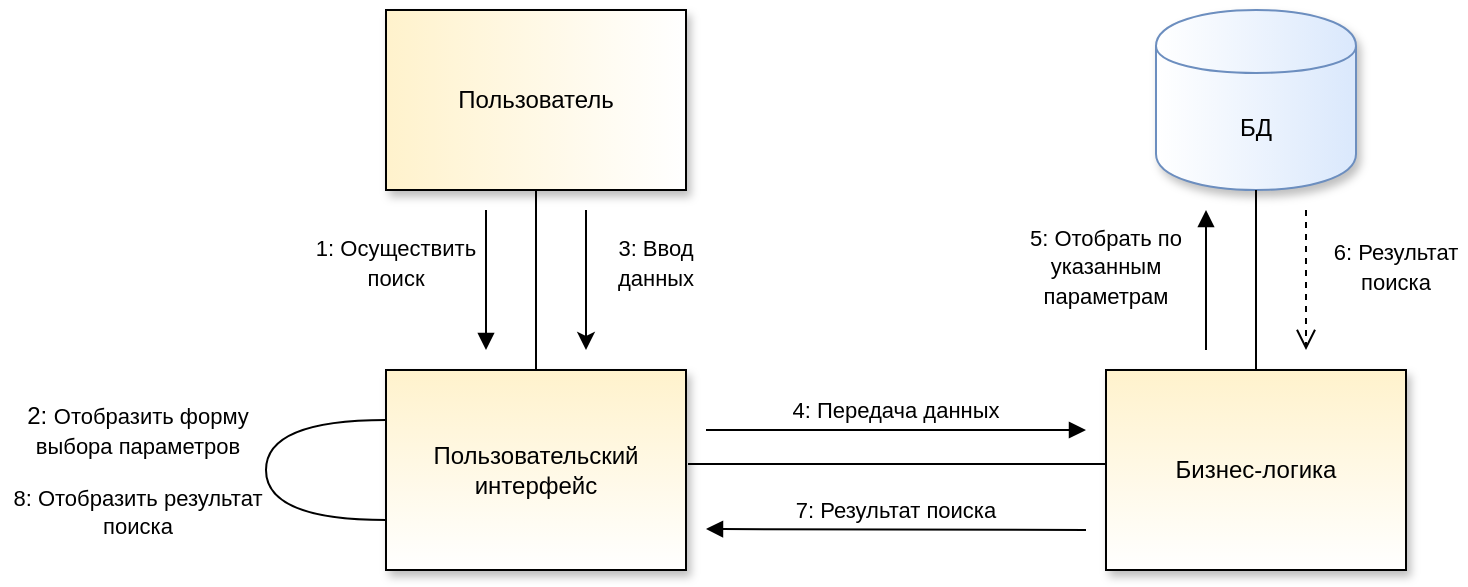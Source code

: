 <mxfile version="13.0.1" type="device" pages="3"><diagram id="72IOFF0NejLvDV7K3ra_" name="Поиск по параметрам"><mxGraphModel dx="599" dy="673" grid="1" gridSize="10" guides="1" tooltips="1" connect="1" arrows="1" fold="1" page="1" pageScale="1" pageWidth="827" pageHeight="1169" math="0" shadow="0"><root><mxCell id="oRupf5zxHdLSNO6nOnYU-0"/><mxCell id="oRupf5zxHdLSNO6nOnYU-1" parent="oRupf5zxHdLSNO6nOnYU-0"/><mxCell id="_8zS0G_CQdhDsh2uq_Cv-0" value="Пользователь" style="rounded=0;whiteSpace=wrap;html=1;fillColor=#fff2cc;strokeColor=#000000;gradientColor=#ffffff;gradientDirection=east;shadow=1;" parent="oRupf5zxHdLSNO6nOnYU-1" vertex="1"><mxGeometry x="199" y="30" width="150" height="90" as="geometry"/></mxCell><mxCell id="_8zS0G_CQdhDsh2uq_Cv-1" value="Пользовательский интерфейс" style="rounded=0;whiteSpace=wrap;html=1;fillColor=#fff2cc;strokeColor=#000000;gradientColor=#ffffff;shadow=1;" parent="oRupf5zxHdLSNO6nOnYU-1" vertex="1"><mxGeometry x="199" y="210" width="150" height="100" as="geometry"/></mxCell><mxCell id="_8zS0G_CQdhDsh2uq_Cv-2" value="Бизнес-логика" style="rounded=0;whiteSpace=wrap;html=1;fillColor=#fff2cc;strokeColor=#000000;gradientColor=#ffffff;shadow=1;" parent="oRupf5zxHdLSNO6nOnYU-1" vertex="1"><mxGeometry x="559" y="210" width="150" height="100" as="geometry"/></mxCell><mxCell id="_8zS0G_CQdhDsh2uq_Cv-3" value="&lt;font style=&quot;font-size: 11px&quot;&gt;1: Осуществить поиск&lt;/font&gt;" style="text;html=1;strokeColor=none;fillColor=none;align=center;verticalAlign=middle;whiteSpace=wrap;rounded=0;" parent="oRupf5zxHdLSNO6nOnYU-1" vertex="1"><mxGeometry x="159" y="148.5" width="90" height="15" as="geometry"/></mxCell><mxCell id="_8zS0G_CQdhDsh2uq_Cv-5" value="&lt;font style=&quot;font-size: 11px&quot;&gt;3: Ввод данных&lt;/font&gt;" style="text;html=1;strokeColor=none;fillColor=none;align=center;verticalAlign=middle;whiteSpace=wrap;rounded=0;" parent="oRupf5zxHdLSNO6nOnYU-1" vertex="1"><mxGeometry x="309" y="148.5" width="50" height="15" as="geometry"/></mxCell><mxCell id="_8zS0G_CQdhDsh2uq_Cv-6" value="БД" style="shape=cylinder;whiteSpace=wrap;html=1;boundedLbl=1;backgroundOutline=1;fillColor=#dae8fc;strokeColor=#6c8ebf;gradientDirection=west;gradientColor=#ffffff;shadow=1;" parent="oRupf5zxHdLSNO6nOnYU-1" vertex="1"><mxGeometry x="584" y="30" width="100" height="90" as="geometry"/></mxCell><mxCell id="_8zS0G_CQdhDsh2uq_Cv-7" value="" style="endArrow=none;html=1;entryX=0.5;entryY=1;entryDx=0;entryDy=0;exitX=0.5;exitY=0;exitDx=0;exitDy=0;" parent="oRupf5zxHdLSNO6nOnYU-1" source="_8zS0G_CQdhDsh2uq_Cv-1" target="_8zS0G_CQdhDsh2uq_Cv-0" edge="1"><mxGeometry width="50" height="50" relative="1" as="geometry"><mxPoint x="249" y="170" as="sourcePoint"/><mxPoint x="299" y="120" as="targetPoint"/></mxGeometry></mxCell><mxCell id="_8zS0G_CQdhDsh2uq_Cv-8" value="" style="endArrow=none;html=1;" parent="oRupf5zxHdLSNO6nOnYU-1" edge="1"><mxGeometry width="50" height="50" relative="1" as="geometry"><mxPoint x="350" y="257" as="sourcePoint"/><mxPoint x="559" y="257" as="targetPoint"/></mxGeometry></mxCell><mxCell id="_8zS0G_CQdhDsh2uq_Cv-9" value="" style="endArrow=none;html=1;entryX=0.5;entryY=1;entryDx=0;entryDy=0;exitX=0.5;exitY=0;exitDx=0;exitDy=0;" parent="oRupf5zxHdLSNO6nOnYU-1" source="_8zS0G_CQdhDsh2uq_Cv-2" target="_8zS0G_CQdhDsh2uq_Cv-6" edge="1"><mxGeometry width="50" height="50" relative="1" as="geometry"><mxPoint x="579" y="210" as="sourcePoint"/><mxPoint x="629" y="160" as="targetPoint"/></mxGeometry></mxCell><mxCell id="_8zS0G_CQdhDsh2uq_Cv-10" value="" style="html=1;verticalAlign=bottom;endArrow=block;" parent="oRupf5zxHdLSNO6nOnYU-1" edge="1"><mxGeometry width="80" relative="1" as="geometry"><mxPoint x="249" y="130" as="sourcePoint"/><mxPoint x="249" y="200" as="targetPoint"/></mxGeometry></mxCell><mxCell id="_8zS0G_CQdhDsh2uq_Cv-14" value="" style="endArrow=classic;html=1;" parent="oRupf5zxHdLSNO6nOnYU-1" edge="1"><mxGeometry width="50" height="50" relative="1" as="geometry"><mxPoint x="299" y="130" as="sourcePoint"/><mxPoint x="299" y="200" as="targetPoint"/></mxGeometry></mxCell><mxCell id="_8zS0G_CQdhDsh2uq_Cv-15" value="" style="html=1;verticalAlign=bottom;endArrow=block;" parent="oRupf5zxHdLSNO6nOnYU-1" edge="1"><mxGeometry width="80" relative="1" as="geometry"><mxPoint x="359" y="240" as="sourcePoint"/><mxPoint x="549" y="240" as="targetPoint"/></mxGeometry></mxCell><mxCell id="_8zS0G_CQdhDsh2uq_Cv-16" value="" style="html=1;verticalAlign=bottom;endArrow=block;" parent="oRupf5zxHdLSNO6nOnYU-1" edge="1"><mxGeometry width="80" relative="1" as="geometry"><mxPoint x="609" y="200" as="sourcePoint"/><mxPoint x="609" y="130" as="targetPoint"/></mxGeometry></mxCell><mxCell id="_8zS0G_CQdhDsh2uq_Cv-17" value="" style="html=1;verticalAlign=bottom;endArrow=open;dashed=1;endSize=8;" parent="oRupf5zxHdLSNO6nOnYU-1" edge="1"><mxGeometry relative="1" as="geometry"><mxPoint x="659" y="130" as="sourcePoint"/><mxPoint x="659" y="200" as="targetPoint"/></mxGeometry></mxCell><mxCell id="_8zS0G_CQdhDsh2uq_Cv-18" value="&lt;font style=&quot;font-size: 11px&quot;&gt;4: Передача данных&lt;/font&gt;" style="text;html=1;strokeColor=none;fillColor=none;align=center;verticalAlign=middle;whiteSpace=wrap;rounded=0;" parent="oRupf5zxHdLSNO6nOnYU-1" vertex="1"><mxGeometry x="389" y="220" width="130" height="20" as="geometry"/></mxCell><mxCell id="_8zS0G_CQdhDsh2uq_Cv-19" value="&lt;span style=&quot;font-size: 11px&quot;&gt;7: Результат поиска&lt;/span&gt;" style="text;html=1;strokeColor=none;fillColor=none;align=center;verticalAlign=middle;whiteSpace=wrap;rounded=0;" parent="oRupf5zxHdLSNO6nOnYU-1" vertex="1"><mxGeometry x="389" y="270" width="130" height="20" as="geometry"/></mxCell><mxCell id="_8zS0G_CQdhDsh2uq_Cv-20" value="&lt;font style=&quot;font-size: 11px&quot;&gt;5: Отобрать по указанным параметрам&lt;/font&gt;" style="text;html=1;strokeColor=none;fillColor=none;align=center;verticalAlign=middle;whiteSpace=wrap;rounded=0;" parent="oRupf5zxHdLSNO6nOnYU-1" vertex="1"><mxGeometry x="519" y="150" width="80" height="15" as="geometry"/></mxCell><mxCell id="_8zS0G_CQdhDsh2uq_Cv-21" value="&lt;font style=&quot;font-size: 11px&quot;&gt;6: Результат поиска&lt;/font&gt;" style="text;html=1;strokeColor=none;fillColor=none;align=center;verticalAlign=middle;whiteSpace=wrap;rounded=0;" parent="oRupf5zxHdLSNO6nOnYU-1" vertex="1"><mxGeometry x="669" y="150" width="70" height="15" as="geometry"/></mxCell><mxCell id="_8zS0G_CQdhDsh2uq_Cv-22" value="" style="html=1;verticalAlign=bottom;endArrow=block;" parent="oRupf5zxHdLSNO6nOnYU-1" edge="1"><mxGeometry width="80" relative="1" as="geometry"><mxPoint x="549" y="290" as="sourcePoint"/><mxPoint x="359" y="289.5" as="targetPoint"/></mxGeometry></mxCell><mxCell id="jFfzUYpdQ8NyLiutuPOz-0" value="" style="html=1;verticalAlign=bottom;endArrow=none;exitX=0;exitY=0.75;exitDx=0;exitDy=0;edgeStyle=orthogonalEdgeStyle;curved=1;endFill=0;entryX=0;entryY=0.25;entryDx=0;entryDy=0;" edge="1" parent="oRupf5zxHdLSNO6nOnYU-1" source="_8zS0G_CQdhDsh2uq_Cv-1" target="_8zS0G_CQdhDsh2uq_Cv-1"><mxGeometry width="80" relative="1" as="geometry"><mxPoint x="229" y="335" as="sourcePoint"/><mxPoint x="229" y="380" as="targetPoint"/><Array as="points"><mxPoint x="139" y="285"/><mxPoint x="139" y="235"/></Array></mxGeometry></mxCell><mxCell id="jFfzUYpdQ8NyLiutuPOz-8" value="2:&amp;nbsp;&lt;span style=&quot;font-size: 11px&quot;&gt;Отобразить форму&lt;/span&gt;&lt;br style=&quot;font-size: 11px&quot;&gt;&lt;span style=&quot;font-size: 11px&quot;&gt;выбора параметров&lt;/span&gt;" style="text;html=1;strokeColor=none;fillColor=none;align=center;verticalAlign=middle;whiteSpace=wrap;rounded=0;shadow=1;comic=0;opacity=10;" vertex="1" parent="oRupf5zxHdLSNO6nOnYU-1"><mxGeometry x="10" y="230" width="130" height="20" as="geometry"/></mxCell><mxCell id="jFfzUYpdQ8NyLiutuPOz-9" value="&lt;font style=&quot;font-size: 11px&quot;&gt;&lt;span style=&quot;font-family: &amp;#34;helvetica&amp;#34; ; font-style: normal ; font-weight: 400 ; letter-spacing: normal ; text-indent: 0px ; text-transform: none ; word-spacing: 0px ; float: none ; display: inline&quot;&gt;8: Отобразить результат&lt;/span&gt;&lt;br style=&quot;font-family: &amp;#34;helvetica&amp;#34; ; font-style: normal ; font-weight: 400 ; letter-spacing: normal ; text-indent: 0px ; text-transform: none ; word-spacing: 0px&quot;&gt;&lt;span style=&quot;font-family: &amp;#34;helvetica&amp;#34; ; font-style: normal ; font-weight: 400 ; letter-spacing: normal ; text-indent: 0px ; text-transform: none ; word-spacing: 0px ; float: none ; display: inline&quot;&gt;поиска&lt;/span&gt;&lt;/font&gt;" style="text;whiteSpace=wrap;html=1;align=center;" vertex="1" parent="oRupf5zxHdLSNO6nOnYU-1"><mxGeometry x="10" y="260" width="130" height="30" as="geometry"/></mxCell></root></mxGraphModel></diagram><diagram id="yj7k3quIt9p7TGAEMJ_3" name="Изменение личного кабинета"><mxGraphModel dx="509" dy="572" grid="1" gridSize="10" guides="1" tooltips="1" connect="1" arrows="1" fold="1" page="1" pageScale="1" pageWidth="827" pageHeight="1169" math="0" shadow="0"><root><mxCell id="CSkYdxuJJmS7u0TLwsAY-0"/><mxCell id="CSkYdxuJJmS7u0TLwsAY-1" parent="CSkYdxuJJmS7u0TLwsAY-0"/><mxCell id="5WTScWzTpFmffS3YaF3C-0" value="Пользователь" style="rounded=0;whiteSpace=wrap;html=1;fillColor=#fff2cc;strokeColor=#000000;gradientColor=#ffffff;gradientDirection=east;shadow=1;" vertex="1" parent="CSkYdxuJJmS7u0TLwsAY-1"><mxGeometry x="208" y="30" width="150" height="90" as="geometry"/></mxCell><mxCell id="5WTScWzTpFmffS3YaF3C-1" value="Пользовательский интерфейс" style="rounded=0;whiteSpace=wrap;html=1;fillColor=#fff2cc;strokeColor=#000000;gradientColor=#ffffff;shadow=1;" vertex="1" parent="CSkYdxuJJmS7u0TLwsAY-1"><mxGeometry x="208" y="210" width="150" height="100" as="geometry"/></mxCell><mxCell id="5WTScWzTpFmffS3YaF3C-2" value="Бизнес-логика" style="rounded=0;whiteSpace=wrap;html=1;fillColor=#fff2cc;strokeColor=#000000;gradientColor=#ffffff;shadow=1;" vertex="1" parent="CSkYdxuJJmS7u0TLwsAY-1"><mxGeometry x="568" y="210" width="150" height="100" as="geometry"/></mxCell><mxCell id="5WTScWzTpFmffS3YaF3C-4" value="&lt;font style=&quot;font-size: 11px&quot;&gt;1: Ввод данных&lt;/font&gt;" style="text;html=1;strokeColor=none;fillColor=none;align=center;verticalAlign=middle;whiteSpace=wrap;rounded=0;" vertex="1" parent="CSkYdxuJJmS7u0TLwsAY-1"><mxGeometry x="318" y="148.5" width="50" height="15" as="geometry"/></mxCell><mxCell id="5WTScWzTpFmffS3YaF3C-5" value="БД" style="shape=cylinder;whiteSpace=wrap;html=1;boundedLbl=1;backgroundOutline=1;fillColor=#dae8fc;strokeColor=#6c8ebf;gradientDirection=west;gradientColor=#ffffff;shadow=1;" vertex="1" parent="CSkYdxuJJmS7u0TLwsAY-1"><mxGeometry x="593" y="30" width="100" height="90" as="geometry"/></mxCell><mxCell id="5WTScWzTpFmffS3YaF3C-6" value="" style="endArrow=none;html=1;entryX=0.5;entryY=1;entryDx=0;entryDy=0;exitX=0.5;exitY=0;exitDx=0;exitDy=0;" edge="1" parent="CSkYdxuJJmS7u0TLwsAY-1" source="5WTScWzTpFmffS3YaF3C-1" target="5WTScWzTpFmffS3YaF3C-0"><mxGeometry width="50" height="50" relative="1" as="geometry"><mxPoint x="258" y="170" as="sourcePoint"/><mxPoint x="308" y="120" as="targetPoint"/></mxGeometry></mxCell><mxCell id="5WTScWzTpFmffS3YaF3C-7" value="" style="endArrow=none;html=1;" edge="1" parent="CSkYdxuJJmS7u0TLwsAY-1"><mxGeometry width="50" height="50" relative="1" as="geometry"><mxPoint x="359" y="257" as="sourcePoint"/><mxPoint x="568" y="257" as="targetPoint"/></mxGeometry></mxCell><mxCell id="5WTScWzTpFmffS3YaF3C-8" value="" style="endArrow=none;html=1;entryX=0.5;entryY=1;entryDx=0;entryDy=0;exitX=0.5;exitY=0;exitDx=0;exitDy=0;" edge="1" parent="CSkYdxuJJmS7u0TLwsAY-1" source="5WTScWzTpFmffS3YaF3C-2" target="5WTScWzTpFmffS3YaF3C-5"><mxGeometry width="50" height="50" relative="1" as="geometry"><mxPoint x="588" y="210" as="sourcePoint"/><mxPoint x="638" y="160" as="targetPoint"/></mxGeometry></mxCell><mxCell id="5WTScWzTpFmffS3YaF3C-10" value="" style="endArrow=classic;html=1;" edge="1" parent="CSkYdxuJJmS7u0TLwsAY-1"><mxGeometry width="50" height="50" relative="1" as="geometry"><mxPoint x="308" y="130" as="sourcePoint"/><mxPoint x="308" y="200" as="targetPoint"/></mxGeometry></mxCell><mxCell id="5WTScWzTpFmffS3YaF3C-11" value="" style="html=1;verticalAlign=bottom;endArrow=block;" edge="1" parent="CSkYdxuJJmS7u0TLwsAY-1"><mxGeometry width="80" relative="1" as="geometry"><mxPoint x="368" y="240" as="sourcePoint"/><mxPoint x="558" y="240" as="targetPoint"/></mxGeometry></mxCell><mxCell id="5WTScWzTpFmffS3YaF3C-12" value="" style="html=1;verticalAlign=bottom;endArrow=block;" edge="1" parent="CSkYdxuJJmS7u0TLwsAY-1"><mxGeometry width="80" relative="1" as="geometry"><mxPoint x="618" y="200" as="sourcePoint"/><mxPoint x="618" y="130" as="targetPoint"/></mxGeometry></mxCell><mxCell id="5WTScWzTpFmffS3YaF3C-13" value="" style="html=1;verticalAlign=bottom;endArrow=open;dashed=1;endSize=8;" edge="1" parent="CSkYdxuJJmS7u0TLwsAY-1"><mxGeometry relative="1" as="geometry"><mxPoint x="668" y="130" as="sourcePoint"/><mxPoint x="668" y="200" as="targetPoint"/></mxGeometry></mxCell><mxCell id="5WTScWzTpFmffS3YaF3C-14" value="&lt;font style=&quot;font-size: 11px&quot;&gt;2: Передача данных&lt;/font&gt;" style="text;html=1;strokeColor=none;fillColor=none;align=center;verticalAlign=middle;whiteSpace=wrap;rounded=0;" vertex="1" parent="CSkYdxuJJmS7u0TLwsAY-1"><mxGeometry x="398" y="220" width="130" height="20" as="geometry"/></mxCell><mxCell id="5WTScWzTpFmffS3YaF3C-15" value="&lt;span style=&quot;font-size: 11px&quot;&gt;5: Данные не добавлены&lt;/span&gt;" style="text;html=1;strokeColor=none;fillColor=none;align=center;verticalAlign=middle;whiteSpace=wrap;rounded=0;" vertex="1" parent="CSkYdxuJJmS7u0TLwsAY-1"><mxGeometry x="390" y="270" width="162" height="20" as="geometry"/></mxCell><mxCell id="5WTScWzTpFmffS3YaF3C-16" value="&lt;font style=&quot;font-size: 11px&quot;&gt;3: Записать изменения&lt;/font&gt;" style="text;html=1;strokeColor=none;fillColor=none;align=center;verticalAlign=middle;whiteSpace=wrap;rounded=0;" vertex="1" parent="CSkYdxuJJmS7u0TLwsAY-1"><mxGeometry x="528" y="150" width="80" height="15" as="geometry"/></mxCell><mxCell id="5WTScWzTpFmffS3YaF3C-17" value="&lt;font style=&quot;font-size: 11px&quot;&gt;4:&amp;nbsp;&lt;/font&gt;&lt;span style=&quot;font-size: 11px&quot;&gt;Данные не добавлены&lt;/span&gt;" style="text;html=1;strokeColor=none;fillColor=none;align=center;verticalAlign=middle;whiteSpace=wrap;rounded=0;" vertex="1" parent="CSkYdxuJJmS7u0TLwsAY-1"><mxGeometry x="678" y="150" width="72" height="15" as="geometry"/></mxCell><mxCell id="5WTScWzTpFmffS3YaF3C-18" value="" style="html=1;verticalAlign=bottom;endArrow=block;" edge="1" parent="CSkYdxuJJmS7u0TLwsAY-1"><mxGeometry width="80" relative="1" as="geometry"><mxPoint x="558" y="290" as="sourcePoint"/><mxPoint x="368" y="289.5" as="targetPoint"/></mxGeometry></mxCell><mxCell id="5WTScWzTpFmffS3YaF3C-19" value="" style="html=1;verticalAlign=bottom;endArrow=none;exitX=0;exitY=0.75;exitDx=0;exitDy=0;edgeStyle=orthogonalEdgeStyle;curved=1;endFill=0;entryX=0;entryY=0.25;entryDx=0;entryDy=0;" edge="1" parent="CSkYdxuJJmS7u0TLwsAY-1" source="5WTScWzTpFmffS3YaF3C-1" target="5WTScWzTpFmffS3YaF3C-1"><mxGeometry width="80" relative="1" as="geometry"><mxPoint x="238" y="335" as="sourcePoint"/><mxPoint x="238" y="380" as="targetPoint"/><Array as="points"><mxPoint x="148" y="285"/><mxPoint x="148" y="235"/></Array></mxGeometry></mxCell><mxCell id="5WTScWzTpFmffS3YaF3C-24" value="6:&amp;nbsp;&lt;span style=&quot;font-size: 11px&quot;&gt;Отобразить сообщение об ошибке&lt;/span&gt;" style="text;html=1;strokeColor=none;fillColor=none;align=center;verticalAlign=middle;whiteSpace=wrap;rounded=0;shadow=1;comic=0;opacity=10;" vertex="1" parent="CSkYdxuJJmS7u0TLwsAY-1"><mxGeometry x="20" y="250" width="130" height="20" as="geometry"/></mxCell></root></mxGraphModel></diagram><diagram id="NG-QWZS2H44OJLBMp3hR" name="Вход"><mxGraphModel dx="509" dy="572" grid="0" gridSize="10" guides="1" tooltips="1" connect="1" arrows="1" fold="1" page="1" pageScale="1" pageWidth="827" pageHeight="1169" math="0" shadow="0"><root><mxCell id="xV-0fxxD1e4UXjZzE1mq-0"/><mxCell id="xV-0fxxD1e4UXjZzE1mq-1" parent="xV-0fxxD1e4UXjZzE1mq-0"/><mxCell id="1sgab1kPkLNGIWBM2-sG-0" value="Пользователь" style="rounded=0;whiteSpace=wrap;html=1;fillColor=#fff2cc;strokeColor=#000000;gradientColor=#ffffff;gradientDirection=east;shadow=1;" vertex="1" parent="xV-0fxxD1e4UXjZzE1mq-1"><mxGeometry x="207" y="39" width="150" height="90" as="geometry"/></mxCell><mxCell id="1sgab1kPkLNGIWBM2-sG-1" value="Пользовательский интерфейс" style="rounded=0;whiteSpace=wrap;html=1;fillColor=#fff2cc;strokeColor=#000000;gradientColor=#ffffff;shadow=1;" vertex="1" parent="xV-0fxxD1e4UXjZzE1mq-1"><mxGeometry x="207" y="219" width="150" height="100" as="geometry"/></mxCell><mxCell id="1sgab1kPkLNGIWBM2-sG-2" value="Бизнес-логика" style="rounded=0;whiteSpace=wrap;html=1;fillColor=#fff2cc;strokeColor=#000000;gradientColor=#ffffff;shadow=1;" vertex="1" parent="xV-0fxxD1e4UXjZzE1mq-1"><mxGeometry x="567" y="219" width="150" height="100" as="geometry"/></mxCell><mxCell id="1sgab1kPkLNGIWBM2-sG-3" value="&lt;font style=&quot;font-size: 11px&quot;&gt;3: Ввод данных&lt;/font&gt;" style="text;html=1;strokeColor=none;fillColor=none;align=center;verticalAlign=middle;whiteSpace=wrap;rounded=0;" vertex="1" parent="xV-0fxxD1e4UXjZzE1mq-1"><mxGeometry x="317" y="174" width="90" height="15" as="geometry"/></mxCell><mxCell id="1sgab1kPkLNGIWBM2-sG-4" value="БД" style="shape=cylinder;whiteSpace=wrap;html=1;boundedLbl=1;backgroundOutline=1;fillColor=#dae8fc;strokeColor=#6c8ebf;gradientDirection=west;gradientColor=#ffffff;shadow=1;" vertex="1" parent="xV-0fxxD1e4UXjZzE1mq-1"><mxGeometry x="592" y="39" width="100" height="90" as="geometry"/></mxCell><mxCell id="1sgab1kPkLNGIWBM2-sG-5" value="" style="endArrow=none;html=1;entryX=0.5;entryY=1;entryDx=0;entryDy=0;exitX=0.5;exitY=0;exitDx=0;exitDy=0;" edge="1" parent="xV-0fxxD1e4UXjZzE1mq-1" source="1sgab1kPkLNGIWBM2-sG-1" target="1sgab1kPkLNGIWBM2-sG-0"><mxGeometry width="50" height="50" relative="1" as="geometry"><mxPoint x="257" y="179" as="sourcePoint"/><mxPoint x="307" y="129" as="targetPoint"/></mxGeometry></mxCell><mxCell id="1sgab1kPkLNGIWBM2-sG-6" value="" style="endArrow=none;html=1;" edge="1" parent="xV-0fxxD1e4UXjZzE1mq-1"><mxGeometry width="50" height="50" relative="1" as="geometry"><mxPoint x="358" y="266" as="sourcePoint"/><mxPoint x="567" y="266" as="targetPoint"/></mxGeometry></mxCell><mxCell id="1sgab1kPkLNGIWBM2-sG-7" value="" style="endArrow=none;html=1;entryX=0.5;entryY=1;entryDx=0;entryDy=0;exitX=0.5;exitY=0;exitDx=0;exitDy=0;" edge="1" parent="xV-0fxxD1e4UXjZzE1mq-1" source="1sgab1kPkLNGIWBM2-sG-2" target="1sgab1kPkLNGIWBM2-sG-4"><mxGeometry width="50" height="50" relative="1" as="geometry"><mxPoint x="587" y="219" as="sourcePoint"/><mxPoint x="637" y="169" as="targetPoint"/></mxGeometry></mxCell><mxCell id="1sgab1kPkLNGIWBM2-sG-8" value="" style="endArrow=classic;html=1;" edge="1" parent="xV-0fxxD1e4UXjZzE1mq-1"><mxGeometry width="50" height="50" relative="1" as="geometry"><mxPoint x="307" y="139" as="sourcePoint"/><mxPoint x="307" y="209" as="targetPoint"/></mxGeometry></mxCell><mxCell id="1sgab1kPkLNGIWBM2-sG-9" value="" style="html=1;verticalAlign=bottom;endArrow=block;" edge="1" parent="xV-0fxxD1e4UXjZzE1mq-1"><mxGeometry width="80" relative="1" as="geometry"><mxPoint x="367" y="249" as="sourcePoint"/><mxPoint x="557" y="249" as="targetPoint"/></mxGeometry></mxCell><mxCell id="1sgab1kPkLNGIWBM2-sG-10" value="" style="html=1;verticalAlign=bottom;endArrow=block;" edge="1" parent="xV-0fxxD1e4UXjZzE1mq-1"><mxGeometry width="80" relative="1" as="geometry"><mxPoint x="617" y="209" as="sourcePoint"/><mxPoint x="617" y="139" as="targetPoint"/></mxGeometry></mxCell><mxCell id="1sgab1kPkLNGIWBM2-sG-11" value="" style="html=1;verticalAlign=bottom;endArrow=open;dashed=1;endSize=8;" edge="1" parent="xV-0fxxD1e4UXjZzE1mq-1"><mxGeometry relative="1" as="geometry"><mxPoint x="667" y="139" as="sourcePoint"/><mxPoint x="667" y="209" as="targetPoint"/></mxGeometry></mxCell><mxCell id="1sgab1kPkLNGIWBM2-sG-12" value="&lt;font style=&quot;font-size: 11px&quot;&gt;4: Передача данных&lt;/font&gt;" style="text;html=1;strokeColor=none;fillColor=none;align=center;verticalAlign=middle;whiteSpace=wrap;rounded=0;" vertex="1" parent="xV-0fxxD1e4UXjZzE1mq-1"><mxGeometry x="397" y="229" width="130" height="20" as="geometry"/></mxCell><mxCell id="1sgab1kPkLNGIWBM2-sG-13" value="&lt;span style=&quot;font-size: 11px&quot;&gt;7: Ответ от БД&lt;/span&gt;" style="text;html=1;strokeColor=none;fillColor=none;align=center;verticalAlign=middle;whiteSpace=wrap;rounded=0;" vertex="1" parent="xV-0fxxD1e4UXjZzE1mq-1"><mxGeometry x="377" y="279" width="162" height="20" as="geometry"/></mxCell><mxCell id="1sgab1kPkLNGIWBM2-sG-14" value="&lt;font style=&quot;font-size: 11px&quot;&gt;5: Проверить данные&lt;/font&gt;" style="text;html=1;strokeColor=none;fillColor=none;align=center;verticalAlign=middle;whiteSpace=wrap;rounded=0;" vertex="1" parent="xV-0fxxD1e4UXjZzE1mq-1"><mxGeometry x="527" y="159" width="80" height="15" as="geometry"/></mxCell><mxCell id="1sgab1kPkLNGIWBM2-sG-15" value="&lt;font style=&quot;font-size: 11px&quot;&gt;6:&amp;nbsp;&lt;/font&gt;&lt;span style=&quot;font-size: 11px&quot;&gt;Ответ&amp;nbsp;&lt;/span&gt;" style="text;html=1;strokeColor=none;fillColor=none;align=center;verticalAlign=middle;whiteSpace=wrap;rounded=0;" vertex="1" parent="xV-0fxxD1e4UXjZzE1mq-1"><mxGeometry x="667" y="159" width="70" height="15" as="geometry"/></mxCell><mxCell id="1sgab1kPkLNGIWBM2-sG-16" value="" style="html=1;verticalAlign=bottom;endArrow=block;" edge="1" parent="xV-0fxxD1e4UXjZzE1mq-1"><mxGeometry width="80" relative="1" as="geometry"><mxPoint x="557" y="299" as="sourcePoint"/><mxPoint x="367" y="298.5" as="targetPoint"/></mxGeometry></mxCell><mxCell id="OSu3Xv44Ofi2VjuQGsey-0" value="" style="html=1;verticalAlign=bottom;endArrow=none;exitX=0;exitY=0.75;exitDx=0;exitDy=0;edgeStyle=orthogonalEdgeStyle;curved=1;endFill=0;entryX=0;entryY=0.25;entryDx=0;entryDy=0;" edge="1" parent="xV-0fxxD1e4UXjZzE1mq-1"><mxGeometry width="80" relative="1" as="geometry"><mxPoint x="207.0" y="299" as="sourcePoint"/><mxPoint x="207.0" y="249" as="targetPoint"/><Array as="points"><mxPoint x="147" y="299"/><mxPoint x="147" y="249"/></Array></mxGeometry></mxCell><mxCell id="7cmw0pyzrHfIiEHGxqZr-0" value="2:&amp;nbsp;&lt;span style=&quot;font-size: 11px&quot;&gt;Отобразить &lt;br&gt;страницу входа&lt;/span&gt;" style="text;html=1;strokeColor=none;fillColor=none;align=center;verticalAlign=middle;whiteSpace=wrap;rounded=0;shadow=1;comic=0;opacity=10;" vertex="1" parent="xV-0fxxD1e4UXjZzE1mq-1"><mxGeometry x="7" y="249" width="130" height="20" as="geometry"/></mxCell><mxCell id="7cmw0pyzrHfIiEHGxqZr-1" value="&lt;font style=&quot;font-size: 11px&quot;&gt;1: Войти&lt;/font&gt;" style="text;html=1;strokeColor=none;fillColor=none;align=center;verticalAlign=middle;whiteSpace=wrap;rounded=0;" vertex="1" parent="xV-0fxxD1e4UXjZzE1mq-1"><mxGeometry x="317" y="149" width="50" height="15" as="geometry"/></mxCell><mxCell id="7cmw0pyzrHfIiEHGxqZr-2" value="8: Отобразить страницу&lt;br&gt;по типу ответа" style="text;html=1;align=center;verticalAlign=middle;resizable=0;points=[];autosize=1;" vertex="1" parent="xV-0fxxD1e4UXjZzE1mq-1"><mxGeometry x="3" y="276" width="143" height="31" as="geometry"/></mxCell></root></mxGraphModel></diagram></mxfile>